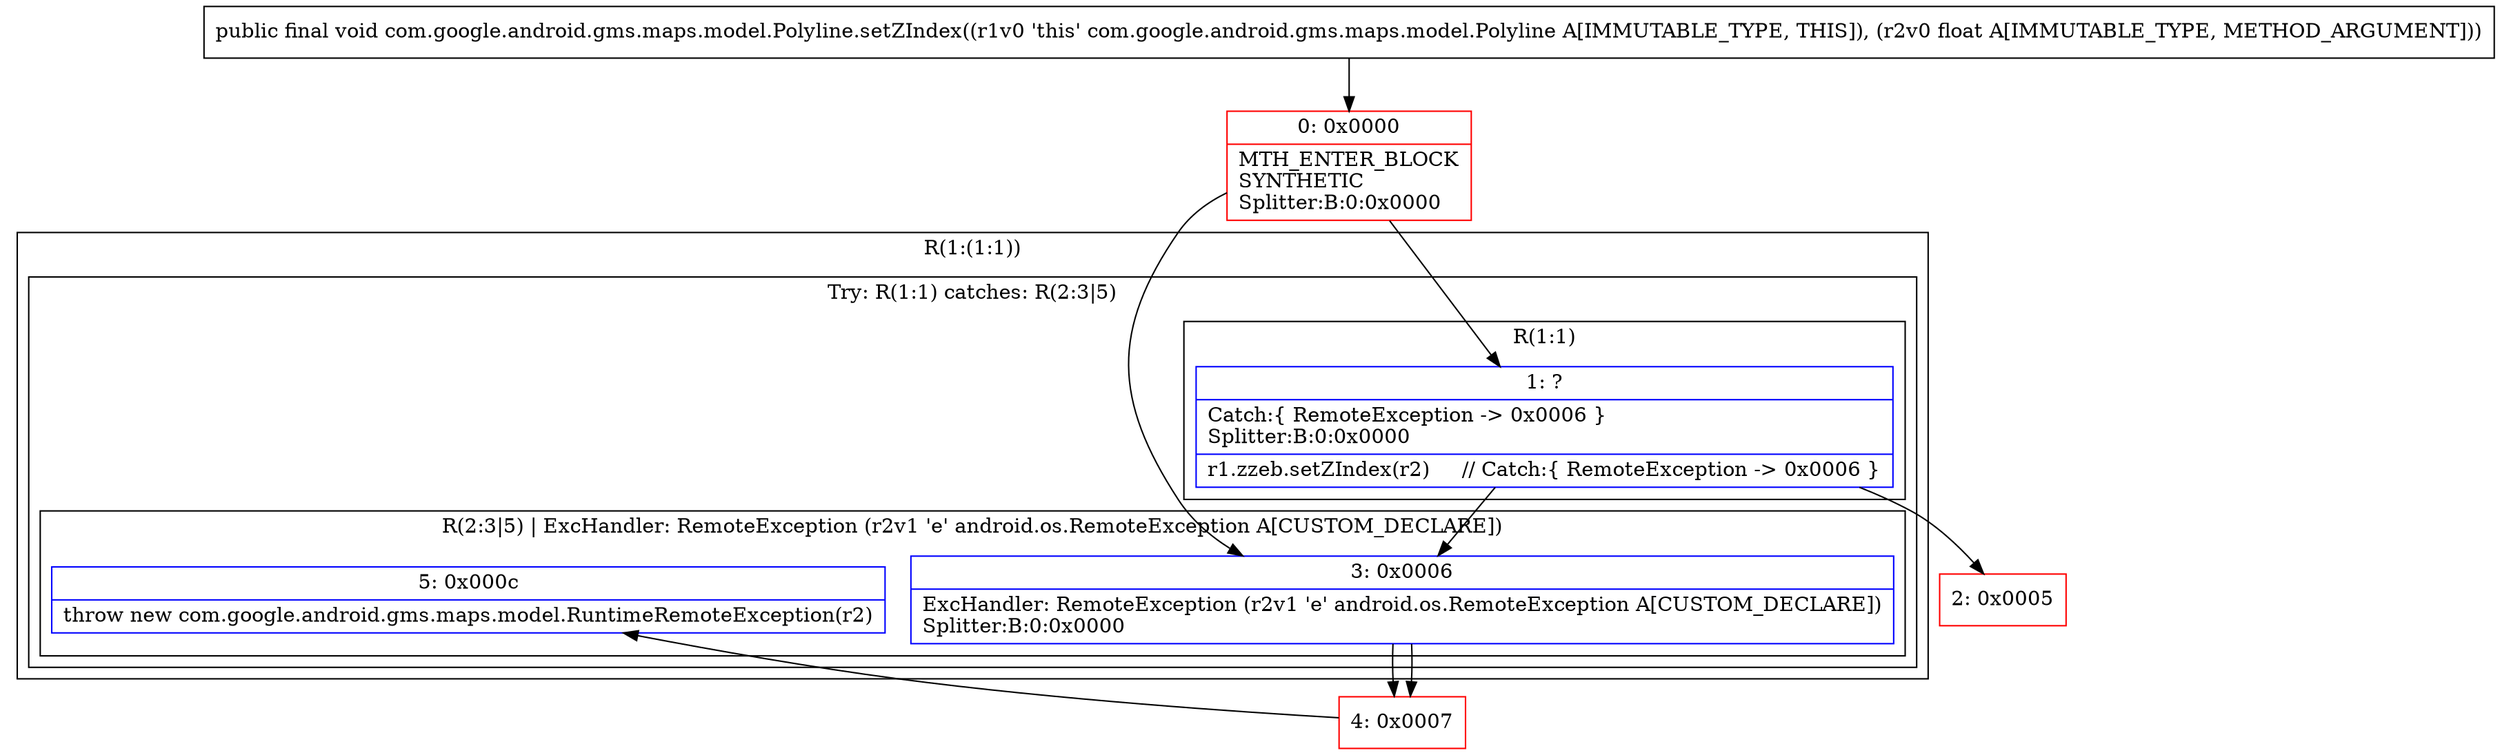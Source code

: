 digraph "CFG forcom.google.android.gms.maps.model.Polyline.setZIndex(F)V" {
subgraph cluster_Region_1405070533 {
label = "R(1:(1:1))";
node [shape=record,color=blue];
subgraph cluster_TryCatchRegion_244353914 {
label = "Try: R(1:1) catches: R(2:3|5)";
node [shape=record,color=blue];
subgraph cluster_Region_1554089582 {
label = "R(1:1)";
node [shape=record,color=blue];
Node_1 [shape=record,label="{1\:\ ?|Catch:\{ RemoteException \-\> 0x0006 \}\lSplitter:B:0:0x0000\l|r1.zzeb.setZIndex(r2)     \/\/ Catch:\{ RemoteException \-\> 0x0006 \}\l}"];
}
subgraph cluster_Region_2076244432 {
label = "R(2:3|5) | ExcHandler: RemoteException (r2v1 'e' android.os.RemoteException A[CUSTOM_DECLARE])\l";
node [shape=record,color=blue];
Node_3 [shape=record,label="{3\:\ 0x0006|ExcHandler: RemoteException (r2v1 'e' android.os.RemoteException A[CUSTOM_DECLARE])\lSplitter:B:0:0x0000\l}"];
Node_5 [shape=record,label="{5\:\ 0x000c|throw new com.google.android.gms.maps.model.RuntimeRemoteException(r2)\l}"];
}
}
}
subgraph cluster_Region_2076244432 {
label = "R(2:3|5) | ExcHandler: RemoteException (r2v1 'e' android.os.RemoteException A[CUSTOM_DECLARE])\l";
node [shape=record,color=blue];
Node_3 [shape=record,label="{3\:\ 0x0006|ExcHandler: RemoteException (r2v1 'e' android.os.RemoteException A[CUSTOM_DECLARE])\lSplitter:B:0:0x0000\l}"];
Node_5 [shape=record,label="{5\:\ 0x000c|throw new com.google.android.gms.maps.model.RuntimeRemoteException(r2)\l}"];
}
Node_0 [shape=record,color=red,label="{0\:\ 0x0000|MTH_ENTER_BLOCK\lSYNTHETIC\lSplitter:B:0:0x0000\l}"];
Node_2 [shape=record,color=red,label="{2\:\ 0x0005}"];
Node_4 [shape=record,color=red,label="{4\:\ 0x0007}"];
MethodNode[shape=record,label="{public final void com.google.android.gms.maps.model.Polyline.setZIndex((r1v0 'this' com.google.android.gms.maps.model.Polyline A[IMMUTABLE_TYPE, THIS]), (r2v0 float A[IMMUTABLE_TYPE, METHOD_ARGUMENT])) }"];
MethodNode -> Node_0;
Node_1 -> Node_2;
Node_1 -> Node_3;
Node_3 -> Node_4;
Node_3 -> Node_4;
Node_0 -> Node_1;
Node_0 -> Node_3;
Node_4 -> Node_5;
}


